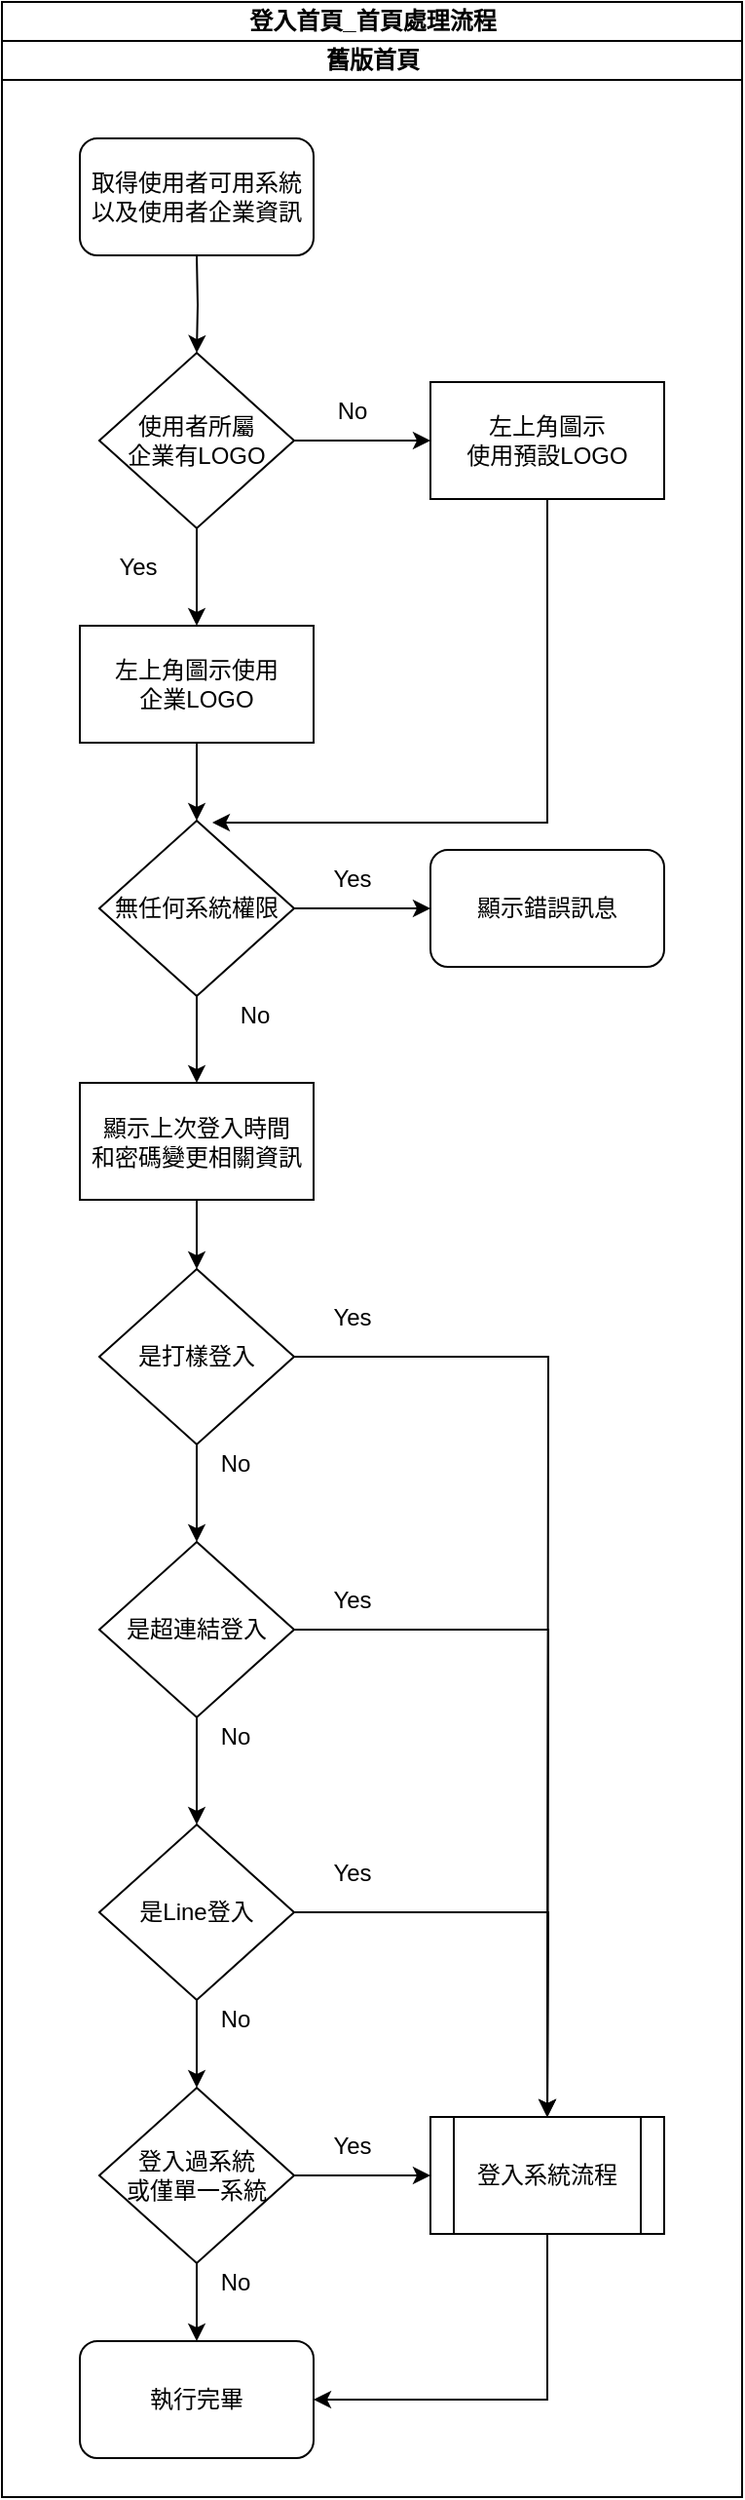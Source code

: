 <mxfile version="13.6.2" type="device" pages="2"><diagram id="xxUvqiR79Ry5WLbqCTX6" name="登入首頁_首頁處理流程"><mxGraphModel dx="852" dy="494" grid="1" gridSize="10" guides="1" tooltips="1" connect="1" arrows="1" fold="1" page="1" pageScale="1" pageWidth="827" pageHeight="1169" math="0" shadow="0"><root><mxCell id="0"/><mxCell id="1" parent="0"/><mxCell id="BoFhENl1-lQEtLwZPkrg-1" value="登入首頁_首頁處理流程" style="swimlane;html=1;childLayout=stackLayout;resizeParent=1;resizeParentMax=0;startSize=20;" parent="1" vertex="1"><mxGeometry x="110" y="30" width="380" height="1280" as="geometry"/></mxCell><mxCell id="BoFhENl1-lQEtLwZPkrg-4" value="舊版首頁" style="swimlane;html=1;startSize=20;" parent="BoFhENl1-lQEtLwZPkrg-1" vertex="1"><mxGeometry y="20" width="380" height="1260" as="geometry"/></mxCell><mxCell id="BoFhENl1-lQEtLwZPkrg-22" value="Yes" style="text;html=1;strokeColor=none;fillColor=none;align=center;verticalAlign=middle;whiteSpace=wrap;rounded=0;" parent="BoFhENl1-lQEtLwZPkrg-4" vertex="1"><mxGeometry x="50" y="260" width="40" height="20" as="geometry"/></mxCell><mxCell id="BoFhENl1-lQEtLwZPkrg-25" style="edgeStyle=orthogonalEdgeStyle;rounded=0;orthogonalLoop=1;jettySize=auto;html=1;" parent="BoFhENl1-lQEtLwZPkrg-4" source="BoFhENl1-lQEtLwZPkrg-20" target="BoFhENl1-lQEtLwZPkrg-24" edge="1"><mxGeometry relative="1" as="geometry"/></mxCell><mxCell id="S400M3EqAtbgMZL94rTm-6" style="edgeStyle=orthogonalEdgeStyle;rounded=0;orthogonalLoop=1;jettySize=auto;html=1;" parent="BoFhENl1-lQEtLwZPkrg-4" source="S400M3EqAtbgMZL94rTm-4" target="S400M3EqAtbgMZL94rTm-3" edge="1"><mxGeometry relative="1" as="geometry"/></mxCell><mxCell id="S400M3EqAtbgMZL94rTm-10" style="edgeStyle=orthogonalEdgeStyle;rounded=0;orthogonalLoop=1;jettySize=auto;html=1;" parent="BoFhENl1-lQEtLwZPkrg-4" source="S400M3EqAtbgMZL94rTm-4" edge="1"><mxGeometry relative="1" as="geometry"><mxPoint x="280" y="1065" as="targetPoint"/></mxGeometry></mxCell><mxCell id="S400M3EqAtbgMZL94rTm-4" value="是Line登入" style="rhombus;whiteSpace=wrap;html=1;" parent="BoFhENl1-lQEtLwZPkrg-4" vertex="1"><mxGeometry x="50" y="915" width="100" height="90" as="geometry"/></mxCell><mxCell id="S400M3EqAtbgMZL94rTm-11" style="edgeStyle=orthogonalEdgeStyle;rounded=0;orthogonalLoop=1;jettySize=auto;html=1;" parent="BoFhENl1-lQEtLwZPkrg-4" source="S400M3EqAtbgMZL94rTm-1" edge="1"><mxGeometry relative="1" as="geometry"><mxPoint x="280" y="1065" as="targetPoint"/></mxGeometry></mxCell><mxCell id="S400M3EqAtbgMZL94rTm-1" value="是超連結登入" style="rhombus;whiteSpace=wrap;html=1;" parent="BoFhENl1-lQEtLwZPkrg-4" vertex="1"><mxGeometry x="50" y="770" width="100" height="90" as="geometry"/></mxCell><mxCell id="BoFhENl1-lQEtLwZPkrg-20" value="左上角圖示使用&lt;br&gt;企業LOGO" style="whiteSpace=wrap;html=1;" parent="BoFhENl1-lQEtLwZPkrg-4" vertex="1"><mxGeometry x="40" y="300" width="120" height="60" as="geometry"/></mxCell><mxCell id="BoFhENl1-lQEtLwZPkrg-15" value="使用者所屬&lt;br&gt;企業有LOGO" style="rhombus;whiteSpace=wrap;html=1;" parent="BoFhENl1-lQEtLwZPkrg-4" vertex="1"><mxGeometry x="50" y="160" width="100" height="90" as="geometry"/></mxCell><mxCell id="BoFhENl1-lQEtLwZPkrg-16" style="edgeStyle=orthogonalEdgeStyle;rounded=0;orthogonalLoop=1;jettySize=auto;html=1;" parent="BoFhENl1-lQEtLwZPkrg-4" target="BoFhENl1-lQEtLwZPkrg-15" edge="1"><mxGeometry relative="1" as="geometry"><mxPoint x="100" y="110" as="sourcePoint"/></mxGeometry></mxCell><mxCell id="BoFhENl1-lQEtLwZPkrg-21" value="" style="edgeStyle=orthogonalEdgeStyle;rounded=0;orthogonalLoop=1;jettySize=auto;html=1;" parent="BoFhENl1-lQEtLwZPkrg-4" source="BoFhENl1-lQEtLwZPkrg-15" target="BoFhENl1-lQEtLwZPkrg-20" edge="1"><mxGeometry relative="1" as="geometry"/></mxCell><mxCell id="BoFhENl1-lQEtLwZPkrg-30" style="edgeStyle=orthogonalEdgeStyle;rounded=0;orthogonalLoop=1;jettySize=auto;html=1;" parent="BoFhENl1-lQEtLwZPkrg-4" source="BoFhENl1-lQEtLwZPkrg-24" target="BoFhENl1-lQEtLwZPkrg-28" edge="1"><mxGeometry relative="1" as="geometry"/></mxCell><mxCell id="BoFhENl1-lQEtLwZPkrg-24" value="無任何系統權限" style="rhombus;whiteSpace=wrap;html=1;" parent="BoFhENl1-lQEtLwZPkrg-4" vertex="1"><mxGeometry x="50" y="400" width="100" height="90" as="geometry"/></mxCell><mxCell id="BoFhENl1-lQEtLwZPkrg-41" style="edgeStyle=orthogonalEdgeStyle;rounded=0;orthogonalLoop=1;jettySize=auto;html=1;" parent="BoFhENl1-lQEtLwZPkrg-4" source="BoFhENl1-lQEtLwZPkrg-37" target="BoFhENl1-lQEtLwZPkrg-40" edge="1"><mxGeometry relative="1" as="geometry"/></mxCell><mxCell id="BoFhENl1-lQEtLwZPkrg-37" value="&lt;span&gt;顯示上次登入時間&lt;/span&gt;&lt;br&gt;&lt;span&gt;和密碼變更相關資訊&lt;/span&gt;" style="whiteSpace=wrap;html=1;" parent="BoFhENl1-lQEtLwZPkrg-4" vertex="1"><mxGeometry x="40" y="534.5" width="120" height="60" as="geometry"/></mxCell><mxCell id="BoFhENl1-lQEtLwZPkrg-44" style="edgeStyle=orthogonalEdgeStyle;rounded=0;orthogonalLoop=1;jettySize=auto;html=1;" parent="BoFhENl1-lQEtLwZPkrg-4" source="BoFhENl1-lQEtLwZPkrg-40" edge="1"><mxGeometry relative="1" as="geometry"><mxPoint x="280" y="1065" as="targetPoint"/></mxGeometry></mxCell><mxCell id="BoFhENl1-lQEtLwZPkrg-40" value="是打樣登入" style="rhombus;whiteSpace=wrap;html=1;" parent="BoFhENl1-lQEtLwZPkrg-4" vertex="1"><mxGeometry x="50" y="630" width="100" height="90" as="geometry"/></mxCell><mxCell id="S400M3EqAtbgMZL94rTm-9" style="edgeStyle=orthogonalEdgeStyle;rounded=0;orthogonalLoop=1;jettySize=auto;html=1;" parent="BoFhENl1-lQEtLwZPkrg-4" source="S400M3EqAtbgMZL94rTm-3" edge="1"><mxGeometry relative="1" as="geometry"><mxPoint x="220" y="1095" as="targetPoint"/></mxGeometry></mxCell><mxCell id="K3Xcjproy9kq6pXs5Ro7-2" style="edgeStyle=orthogonalEdgeStyle;rounded=0;orthogonalLoop=1;jettySize=auto;html=1;" parent="BoFhENl1-lQEtLwZPkrg-4" source="S400M3EqAtbgMZL94rTm-3" target="K3Xcjproy9kq6pXs5Ro7-1" edge="1"><mxGeometry relative="1" as="geometry"/></mxCell><mxCell id="S400M3EqAtbgMZL94rTm-3" value="登入過系統&lt;br&gt;或僅單一系統" style="rhombus;whiteSpace=wrap;html=1;" parent="BoFhENl1-lQEtLwZPkrg-4" vertex="1"><mxGeometry x="50" y="1050" width="100" height="90" as="geometry"/></mxCell><mxCell id="K3Xcjproy9kq6pXs5Ro7-1" value="執行完畢" style="rounded=1;whiteSpace=wrap;html=1;" parent="BoFhENl1-lQEtLwZPkrg-4" vertex="1"><mxGeometry x="40" y="1180" width="120" height="60" as="geometry"/></mxCell><mxCell id="S400M3EqAtbgMZL94rTm-8" value="No" style="text;html=1;strokeColor=none;fillColor=none;align=center;verticalAlign=middle;whiteSpace=wrap;rounded=0;" parent="BoFhENl1-lQEtLwZPkrg-4" vertex="1"><mxGeometry x="100" y="1005" width="40" height="20" as="geometry"/></mxCell><mxCell id="BoFhENl1-lQEtLwZPkrg-47" value="No" style="text;html=1;strokeColor=none;fillColor=none;align=center;verticalAlign=middle;whiteSpace=wrap;rounded=0;" parent="BoFhENl1-lQEtLwZPkrg-4" vertex="1"><mxGeometry x="100" y="720" width="40" height="20" as="geometry"/></mxCell><mxCell id="S400M3EqAtbgMZL94rTm-7" value="No" style="text;html=1;strokeColor=none;fillColor=none;align=center;verticalAlign=middle;whiteSpace=wrap;rounded=0;" parent="BoFhENl1-lQEtLwZPkrg-4" vertex="1"><mxGeometry x="100" y="860" width="40" height="20" as="geometry"/></mxCell><mxCell id="-ncEif5aRneocIVHNTmD-1" value="&lt;span&gt;取得使用者可用系統以及使用者企業資訊&lt;/span&gt;" style="rounded=1;whiteSpace=wrap;html=1;" parent="BoFhENl1-lQEtLwZPkrg-4" vertex="1"><mxGeometry x="40" y="50" width="120" height="60" as="geometry"/></mxCell><mxCell id="fwGlcpPfr8Rrgx2J1AZz-1" value="No" style="text;html=1;strokeColor=none;fillColor=none;align=center;verticalAlign=middle;whiteSpace=wrap;rounded=0;" parent="BoFhENl1-lQEtLwZPkrg-4" vertex="1"><mxGeometry x="100" y="1140" width="40" height="20" as="geometry"/></mxCell><mxCell id="BoFhENl1-lQEtLwZPkrg-34" value="No" style="text;html=1;strokeColor=none;fillColor=none;align=center;verticalAlign=middle;whiteSpace=wrap;rounded=0;" parent="BoFhENl1-lQEtLwZPkrg-4" vertex="1"><mxGeometry x="110" y="490" width="40" height="20" as="geometry"/></mxCell><mxCell id="S400M3EqAtbgMZL94rTm-14" value="Yes" style="text;html=1;strokeColor=none;fillColor=none;align=center;verticalAlign=middle;whiteSpace=wrap;rounded=0;" parent="BoFhENl1-lQEtLwZPkrg-4" vertex="1"><mxGeometry x="160" y="1070" width="40" height="20" as="geometry"/></mxCell><mxCell id="S400M3EqAtbgMZL94rTm-13" value="Yes" style="text;html=1;strokeColor=none;fillColor=none;align=center;verticalAlign=middle;whiteSpace=wrap;rounded=0;" parent="BoFhENl1-lQEtLwZPkrg-4" vertex="1"><mxGeometry x="160" y="930" width="40" height="20" as="geometry"/></mxCell><mxCell id="BoFhENl1-lQEtLwZPkrg-46" value="Yes" style="text;html=1;strokeColor=none;fillColor=none;align=center;verticalAlign=middle;whiteSpace=wrap;rounded=0;" parent="BoFhENl1-lQEtLwZPkrg-4" vertex="1"><mxGeometry x="160" y="645" width="40" height="20" as="geometry"/></mxCell><mxCell id="BoFhENl1-lQEtLwZPkrg-23" value="No" style="text;html=1;strokeColor=none;fillColor=none;align=center;verticalAlign=middle;whiteSpace=wrap;rounded=0;" parent="BoFhENl1-lQEtLwZPkrg-4" vertex="1"><mxGeometry x="160" y="180" width="40" height="20" as="geometry"/></mxCell><mxCell id="BoFhENl1-lQEtLwZPkrg-31" value="Yes" style="text;html=1;strokeColor=none;fillColor=none;align=center;verticalAlign=middle;whiteSpace=wrap;rounded=0;" parent="BoFhENl1-lQEtLwZPkrg-4" vertex="1"><mxGeometry x="160" y="420" width="40" height="20" as="geometry"/></mxCell><mxCell id="S400M3EqAtbgMZL94rTm-12" value="Yes" style="text;html=1;strokeColor=none;fillColor=none;align=center;verticalAlign=middle;whiteSpace=wrap;rounded=0;" parent="BoFhENl1-lQEtLwZPkrg-4" vertex="1"><mxGeometry x="160" y="790" width="40" height="20" as="geometry"/></mxCell><mxCell id="cYE2_k9ykLviHbdNuJbZ-1" style="edgeStyle=orthogonalEdgeStyle;rounded=0;orthogonalLoop=1;jettySize=auto;html=1;entryX=1;entryY=0.5;entryDx=0;entryDy=0;exitX=0.5;exitY=1;exitDx=0;exitDy=0;" parent="BoFhENl1-lQEtLwZPkrg-4" source="RRh4h6zN2o5kzhAieeAw-1" target="K3Xcjproy9kq6pXs5Ro7-1" edge="1"><mxGeometry relative="1" as="geometry"/></mxCell><mxCell id="RRh4h6zN2o5kzhAieeAw-1" value="登入系統流程" style="shape=process;whiteSpace=wrap;html=1;backgroundOutline=1;" parent="BoFhENl1-lQEtLwZPkrg-4" vertex="1"><mxGeometry x="220" y="1065" width="120" height="60" as="geometry"/></mxCell><mxCell id="BoFhENl1-lQEtLwZPkrg-17" value="左上角圖示&lt;br&gt;使用預設LOGO" style="whiteSpace=wrap;html=1;" parent="BoFhENl1-lQEtLwZPkrg-4" vertex="1"><mxGeometry x="220" y="175" width="120" height="60" as="geometry"/></mxCell><mxCell id="BoFhENl1-lQEtLwZPkrg-28" value="顯示錯誤訊息" style="rounded=1;whiteSpace=wrap;html=1;" parent="BoFhENl1-lQEtLwZPkrg-4" vertex="1"><mxGeometry x="220" y="415" width="120" height="60" as="geometry"/></mxCell><mxCell id="BoFhENl1-lQEtLwZPkrg-38" value="" style="edgeStyle=orthogonalEdgeStyle;rounded=0;orthogonalLoop=1;jettySize=auto;html=1;" parent="BoFhENl1-lQEtLwZPkrg-4" source="BoFhENl1-lQEtLwZPkrg-24" target="BoFhENl1-lQEtLwZPkrg-37" edge="1"><mxGeometry relative="1" as="geometry"/></mxCell><mxCell id="BoFhENl1-lQEtLwZPkrg-18" value="" style="edgeStyle=orthogonalEdgeStyle;rounded=0;orthogonalLoop=1;jettySize=auto;html=1;" parent="BoFhENl1-lQEtLwZPkrg-4" source="BoFhENl1-lQEtLwZPkrg-15" target="BoFhENl1-lQEtLwZPkrg-17" edge="1"><mxGeometry relative="1" as="geometry"/></mxCell><mxCell id="BoFhENl1-lQEtLwZPkrg-29" style="edgeStyle=orthogonalEdgeStyle;rounded=0;orthogonalLoop=1;jettySize=auto;html=1;entryX=0.58;entryY=0.011;entryDx=0;entryDy=0;entryPerimeter=0;exitX=0.5;exitY=1;exitDx=0;exitDy=0;" parent="BoFhENl1-lQEtLwZPkrg-4" source="BoFhENl1-lQEtLwZPkrg-17" target="BoFhENl1-lQEtLwZPkrg-24" edge="1"><mxGeometry relative="1" as="geometry"><Array as="points"><mxPoint x="280" y="401"/></Array></mxGeometry></mxCell><mxCell id="S400M3EqAtbgMZL94rTm-2" value="" style="edgeStyle=orthogonalEdgeStyle;rounded=0;orthogonalLoop=1;jettySize=auto;html=1;" parent="BoFhENl1-lQEtLwZPkrg-4" source="BoFhENl1-lQEtLwZPkrg-40" target="S400M3EqAtbgMZL94rTm-1" edge="1"><mxGeometry relative="1" as="geometry"/></mxCell><mxCell id="S400M3EqAtbgMZL94rTm-5" value="" style="edgeStyle=orthogonalEdgeStyle;rounded=0;orthogonalLoop=1;jettySize=auto;html=1;" parent="BoFhENl1-lQEtLwZPkrg-4" source="S400M3EqAtbgMZL94rTm-1" target="S400M3EqAtbgMZL94rTm-4" edge="1"><mxGeometry relative="1" as="geometry"/></mxCell></root></mxGraphModel></diagram><diagram id="Qp8RrXAUYPzChm4YK2wG" name="開啟報表"><mxGraphModel dx="852" dy="494" grid="1" gridSize="10" guides="1" tooltips="1" connect="1" arrows="1" fold="1" page="1" pageScale="1" pageWidth="827" pageHeight="1169" math="0" shadow="0"><root><mxCell id="0Cu5VRGGeKshjGACkngU-0"/><mxCell id="0Cu5VRGGeKshjGACkngU-1" parent="0Cu5VRGGeKshjGACkngU-0"/><mxCell id="0Cu5VRGGeKshjGACkngU-2" value="開啟報表" style="swimlane;html=1;childLayout=stackLayout;resizeParent=1;resizeParentMax=0;startSize=20;" vertex="1" parent="0Cu5VRGGeKshjGACkngU-1"><mxGeometry x="230" y="20" width="470" height="320" as="geometry"/></mxCell><mxCell id="0Cu5VRGGeKshjGACkngU-3" value="使用者" style="swimlane;html=1;startSize=20;" vertex="1" parent="0Cu5VRGGeKshjGACkngU-2"><mxGeometry y="20" width="160" height="300" as="geometry"/></mxCell><mxCell id="0Cu5VRGGeKshjGACkngU-4" value="執行開啟報表" style="rounded=1;whiteSpace=wrap;html=1;" vertex="1" parent="0Cu5VRGGeKshjGACkngU-3"><mxGeometry x="20" y="50" width="120" height="60" as="geometry"/></mxCell><mxCell id="0Cu5VRGGeKshjGACkngU-5" value="表單" style="swimlane;html=1;startSize=20;" vertex="1" parent="0Cu5VRGGeKshjGACkngU-2"><mxGeometry x="160" y="20" width="160" height="300" as="geometry"/></mxCell><mxCell id="0Cu5VRGGeKshjGACkngU-6" value="呼叫首頁進行&lt;br&gt;開啟報表" style="rounded=0;whiteSpace=wrap;html=1;" vertex="1" parent="0Cu5VRGGeKshjGACkngU-5"><mxGeometry x="24" y="50" width="120" height="60" as="geometry"/></mxCell><mxCell id="0Cu5VRGGeKshjGACkngU-7" value="舊版首頁" style="swimlane;html=1;startSize=20;" vertex="1" parent="0Cu5VRGGeKshjGACkngU-2"><mxGeometry x="320" y="20" width="150" height="300" as="geometry"/></mxCell><mxCell id="0Cu5VRGGeKshjGACkngU-8" value="開啟報表" style="rounded=1;whiteSpace=wrap;html=1;" vertex="1" parent="0Cu5VRGGeKshjGACkngU-7"><mxGeometry x="20" y="180" width="120" height="60" as="geometry"/></mxCell><mxCell id="0Cu5VRGGeKshjGACkngU-9" style="edgeStyle=orthogonalEdgeStyle;rounded=0;orthogonalLoop=1;jettySize=auto;html=1;" edge="1" parent="0Cu5VRGGeKshjGACkngU-7" source="0Cu5VRGGeKshjGACkngU-10" target="0Cu5VRGGeKshjGACkngU-8"><mxGeometry relative="1" as="geometry"/></mxCell><mxCell id="0Cu5VRGGeKshjGACkngU-10" value="開啟報表後&lt;br&gt;強制顯示系統工具列" style="rounded=0;whiteSpace=wrap;html=1;" vertex="1" parent="0Cu5VRGGeKshjGACkngU-7"><mxGeometry x="20" y="50" width="120" height="60" as="geometry"/></mxCell><mxCell id="0Cu5VRGGeKshjGACkngU-11" style="edgeStyle=orthogonalEdgeStyle;rounded=0;orthogonalLoop=1;jettySize=auto;html=1;" edge="1" parent="0Cu5VRGGeKshjGACkngU-2" source="0Cu5VRGGeKshjGACkngU-4" target="0Cu5VRGGeKshjGACkngU-6"><mxGeometry relative="1" as="geometry"/></mxCell><mxCell id="0Cu5VRGGeKshjGACkngU-12" style="edgeStyle=orthogonalEdgeStyle;rounded=0;orthogonalLoop=1;jettySize=auto;html=1;" edge="1" parent="0Cu5VRGGeKshjGACkngU-2" source="0Cu5VRGGeKshjGACkngU-6" target="0Cu5VRGGeKshjGACkngU-10"><mxGeometry relative="1" as="geometry"/></mxCell></root></mxGraphModel></diagram></mxfile>